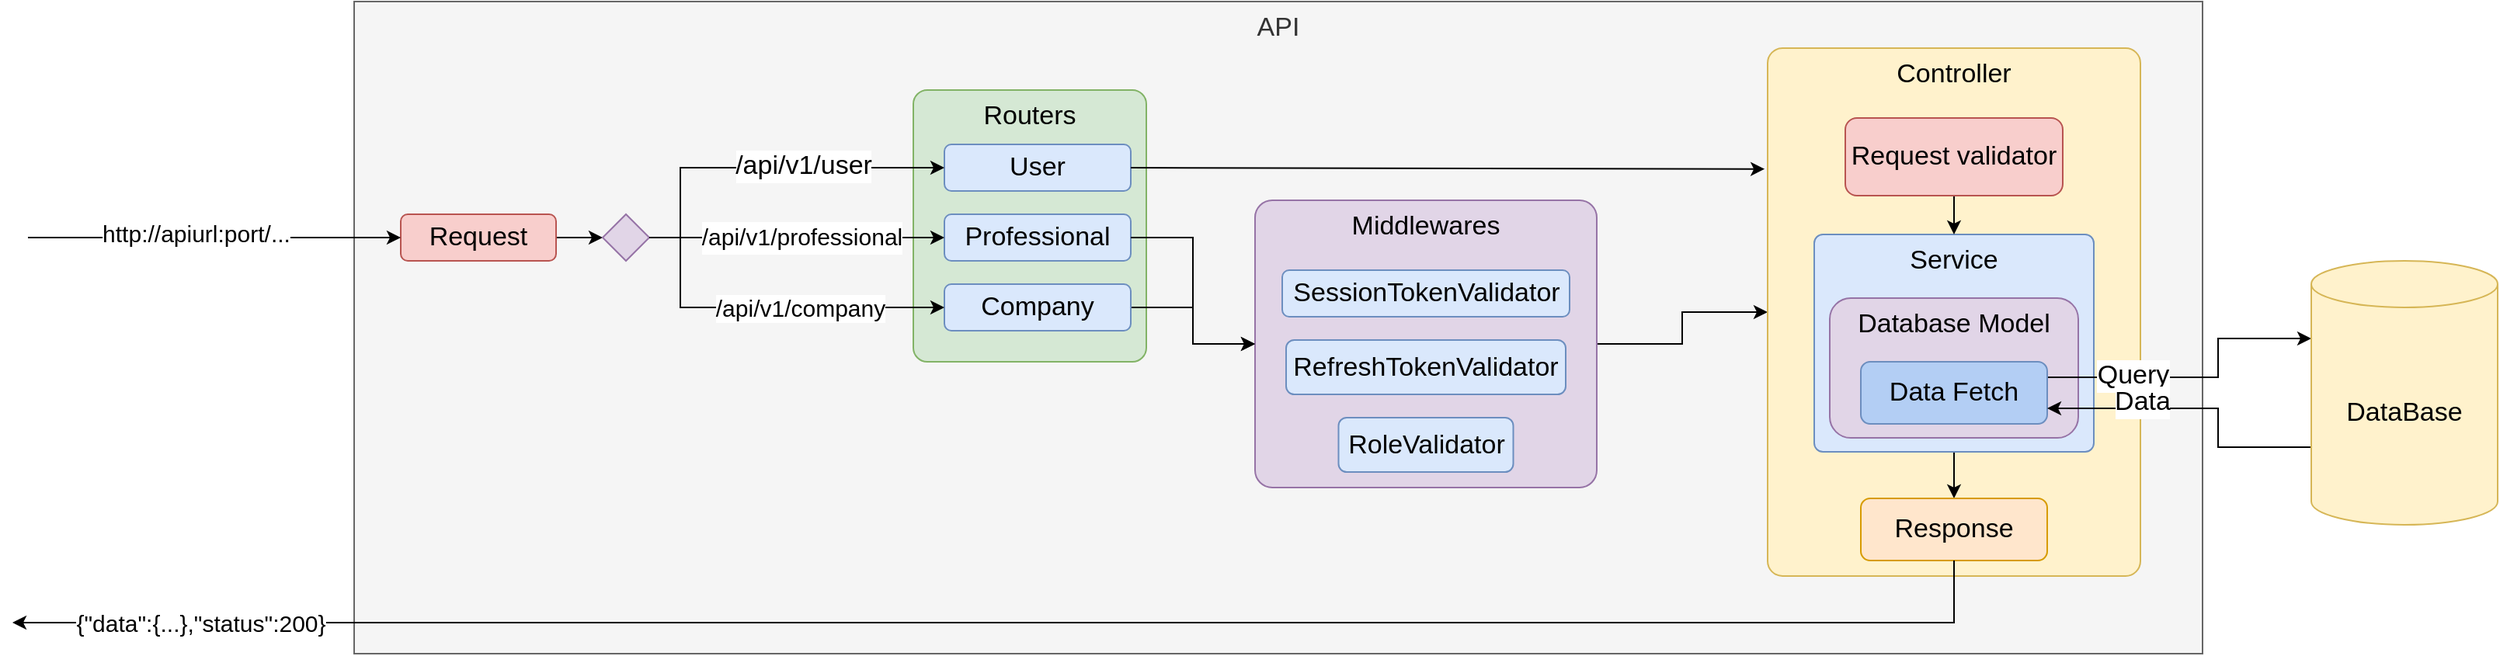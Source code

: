 <mxfile version="21.1.1" type="github">
  <diagram name="Página-1" id="Z5eOo7kfEicGYJq98-QA">
    <mxGraphModel dx="2514" dy="912" grid="1" gridSize="10" guides="1" tooltips="1" connect="1" arrows="1" fold="1" page="1" pageScale="1" pageWidth="827" pageHeight="1169" math="0" shadow="0">
      <root>
        <mxCell id="0" />
        <mxCell id="1" parent="0" />
        <mxCell id="Fhv3M6BjFYFYZc-pMVqY-2" value="API" style="rounded=0;whiteSpace=wrap;html=1;verticalAlign=top;align=center;fontSize=17;fillColor=#f5f5f5;fontColor=#333333;strokeColor=#666666;" parent="1" vertex="1">
          <mxGeometry x="90" y="90" width="1190" height="420" as="geometry" />
        </mxCell>
        <mxCell id="Fhv3M6BjFYFYZc-pMVqY-28" style="edgeStyle=orthogonalEdgeStyle;rounded=0;orthogonalLoop=1;jettySize=auto;html=1;exitX=1;exitY=0.5;exitDx=0;exitDy=0;entryX=0;entryY=0.5;entryDx=0;entryDy=0;fontSize=17;" parent="1" source="Fhv3M6BjFYFYZc-pMVqY-3" target="Fhv3M6BjFYFYZc-pMVqY-4" edge="1">
          <mxGeometry relative="1" as="geometry" />
        </mxCell>
        <mxCell id="Fhv3M6BjFYFYZc-pMVqY-3" value="Request" style="rounded=1;whiteSpace=wrap;html=1;fontSize=17;fillColor=#f8cecc;strokeColor=#b85450;" parent="1" vertex="1">
          <mxGeometry x="120" y="227" width="100" height="30" as="geometry" />
        </mxCell>
        <mxCell id="Fhv3M6BjFYFYZc-pMVqY-4" value="" style="rhombus;whiteSpace=wrap;html=1;fontSize=17;fillColor=#e1d5e7;strokeColor=#9673a6;" parent="1" vertex="1">
          <mxGeometry x="250" y="227" width="30" height="30" as="geometry" />
        </mxCell>
        <mxCell id="Fhv3M6BjFYFYZc-pMVqY-5" value="Routers" style="rounded=1;whiteSpace=wrap;html=1;fontSize=17;verticalAlign=top;arcSize=6;fillColor=#d5e8d4;strokeColor=#82b366;" parent="1" vertex="1">
          <mxGeometry x="450" y="147" width="150" height="175" as="geometry" />
        </mxCell>
        <mxCell id="Fhv3M6BjFYFYZc-pMVqY-41" style="edgeStyle=orthogonalEdgeStyle;rounded=0;orthogonalLoop=1;jettySize=auto;html=1;exitX=1;exitY=0.5;exitDx=0;exitDy=0;entryX=0;entryY=0.5;entryDx=0;entryDy=0;fontSize=15;" parent="1" source="Fhv3M6BjFYFYZc-pMVqY-6" target="Fhv3M6BjFYFYZc-pMVqY-7" edge="1">
          <mxGeometry relative="1" as="geometry" />
        </mxCell>
        <mxCell id="Fhv3M6BjFYFYZc-pMVqY-6" value="Middlewares" style="rounded=1;whiteSpace=wrap;html=1;fontSize=17;verticalAlign=top;arcSize=6;fillColor=#e1d5e7;strokeColor=#9673a6;" parent="1" vertex="1">
          <mxGeometry x="670" y="218" width="220" height="185" as="geometry" />
        </mxCell>
        <mxCell id="Fhv3M6BjFYFYZc-pMVqY-7" value="Controller" style="rounded=1;whiteSpace=wrap;html=1;fontSize=17;verticalAlign=top;arcSize=4;fillColor=#fff2cc;strokeColor=#d6b656;" parent="1" vertex="1">
          <mxGeometry x="1000" y="120" width="240" height="340" as="geometry" />
        </mxCell>
        <mxCell id="Fhv3M6BjFYFYZc-pMVqY-8" value="User" style="rounded=1;whiteSpace=wrap;html=1;fontSize=17;fillColor=#dae8fc;strokeColor=#6c8ebf;" parent="1" vertex="1">
          <mxGeometry x="470" y="182" width="120" height="30" as="geometry" />
        </mxCell>
        <mxCell id="Fhv3M6BjFYFYZc-pMVqY-9" value="Professional" style="rounded=1;whiteSpace=wrap;html=1;fontSize=17;fillColor=#dae8fc;strokeColor=#6c8ebf;" parent="1" vertex="1">
          <mxGeometry x="470" y="227" width="120" height="30" as="geometry" />
        </mxCell>
        <mxCell id="DY2DUg_cz_3FaXpyQ92C-3" style="edgeStyle=orthogonalEdgeStyle;rounded=0;orthogonalLoop=1;jettySize=auto;html=1;exitX=1;exitY=0.5;exitDx=0;exitDy=0;entryX=0;entryY=0.5;entryDx=0;entryDy=0;" edge="1" parent="1" source="Fhv3M6BjFYFYZc-pMVqY-10" target="Fhv3M6BjFYFYZc-pMVqY-6">
          <mxGeometry relative="1" as="geometry" />
        </mxCell>
        <mxCell id="Fhv3M6BjFYFYZc-pMVqY-10" value="Company" style="rounded=1;whiteSpace=wrap;html=1;fontSize=17;fillColor=#dae8fc;strokeColor=#6c8ebf;" parent="1" vertex="1">
          <mxGeometry x="470" y="272" width="120" height="30" as="geometry" />
        </mxCell>
        <mxCell id="Fhv3M6BjFYFYZc-pMVqY-11" value="SessionTokenValidator" style="rounded=1;whiteSpace=wrap;html=1;fontSize=17;fillColor=#dae8fc;strokeColor=#6c8ebf;" parent="1" vertex="1">
          <mxGeometry x="687.5" y="263" width="185" height="30" as="geometry" />
        </mxCell>
        <mxCell id="Fhv3M6BjFYFYZc-pMVqY-12" value="RefreshTokenValidator" style="rounded=1;whiteSpace=wrap;html=1;fontSize=17;fillColor=#dae8fc;strokeColor=#6c8ebf;" parent="1" vertex="1">
          <mxGeometry x="690" y="308" width="180" height="35" as="geometry" />
        </mxCell>
        <mxCell id="Fhv3M6BjFYFYZc-pMVqY-13" value="RoleValidator" style="rounded=1;whiteSpace=wrap;html=1;fontSize=17;fillColor=#dae8fc;strokeColor=#6c8ebf;" parent="1" vertex="1">
          <mxGeometry x="723.75" y="358" width="112.5" height="35" as="geometry" />
        </mxCell>
        <mxCell id="Fhv3M6BjFYFYZc-pMVqY-18" style="edgeStyle=orthogonalEdgeStyle;rounded=0;orthogonalLoop=1;jettySize=auto;html=1;exitX=0.5;exitY=1;exitDx=0;exitDy=0;fontSize=17;" parent="1" source="Fhv3M6BjFYFYZc-pMVqY-14" target="Fhv3M6BjFYFYZc-pMVqY-17" edge="1">
          <mxGeometry relative="1" as="geometry" />
        </mxCell>
        <mxCell id="Fhv3M6BjFYFYZc-pMVqY-14" value="Service" style="rounded=1;whiteSpace=wrap;html=1;fontSize=17;verticalAlign=top;arcSize=4;fillColor=#dae8fc;strokeColor=#6c8ebf;" parent="1" vertex="1">
          <mxGeometry x="1030" y="240" width="180" height="140" as="geometry" />
        </mxCell>
        <mxCell id="DY2DUg_cz_3FaXpyQ92C-1" style="edgeStyle=orthogonalEdgeStyle;rounded=0;orthogonalLoop=1;jettySize=auto;html=1;exitX=0.5;exitY=1;exitDx=0;exitDy=0;" edge="1" parent="1" source="Fhv3M6BjFYFYZc-pMVqY-15" target="Fhv3M6BjFYFYZc-pMVqY-14">
          <mxGeometry relative="1" as="geometry" />
        </mxCell>
        <mxCell id="Fhv3M6BjFYFYZc-pMVqY-15" value="Request validator" style="rounded=1;whiteSpace=wrap;html=1;fontSize=17;fillColor=#f8cecc;strokeColor=#b85450;" parent="1" vertex="1">
          <mxGeometry x="1050" y="165" width="140" height="50" as="geometry" />
        </mxCell>
        <mxCell id="Fhv3M6BjFYFYZc-pMVqY-17" value="Response" style="rounded=1;whiteSpace=wrap;html=1;fontSize=17;fillColor=#ffe6cc;strokeColor=#d79b00;" parent="1" vertex="1">
          <mxGeometry x="1060" y="410" width="120" height="40" as="geometry" />
        </mxCell>
        <mxCell id="Fhv3M6BjFYFYZc-pMVqY-29" style="edgeStyle=orthogonalEdgeStyle;rounded=0;orthogonalLoop=1;jettySize=auto;html=1;exitX=1;exitY=0.5;exitDx=0;exitDy=0;entryX=0;entryY=0.5;entryDx=0;entryDy=0;fontSize=17;" parent="1" source="Fhv3M6BjFYFYZc-pMVqY-4" target="Fhv3M6BjFYFYZc-pMVqY-8" edge="1">
          <mxGeometry relative="1" as="geometry">
            <Array as="points">
              <mxPoint x="300" y="242" />
              <mxPoint x="300" y="197" />
            </Array>
          </mxGeometry>
        </mxCell>
        <mxCell id="Fhv3M6BjFYFYZc-pMVqY-35" value="/api/v1/user" style="edgeLabel;html=1;align=center;verticalAlign=middle;resizable=0;points=[];fontSize=17;" parent="Fhv3M6BjFYFYZc-pMVqY-29" vertex="1" connectable="0">
          <mxGeometry x="0.222" y="1" relative="1" as="geometry">
            <mxPoint as="offset" />
          </mxGeometry>
        </mxCell>
        <mxCell id="Fhv3M6BjFYFYZc-pMVqY-30" style="edgeStyle=orthogonalEdgeStyle;rounded=0;orthogonalLoop=1;jettySize=auto;html=1;exitX=1;exitY=0.5;exitDx=0;exitDy=0;entryX=0;entryY=0.5;entryDx=0;entryDy=0;fontSize=17;" parent="1" source="Fhv3M6BjFYFYZc-pMVqY-4" target="Fhv3M6BjFYFYZc-pMVqY-9" edge="1">
          <mxGeometry relative="1" as="geometry" />
        </mxCell>
        <mxCell id="Fhv3M6BjFYFYZc-pMVqY-36" value="&lt;font style=&quot;font-size: 15px;&quot;&gt;/api/v1/professional&lt;/font&gt;" style="edgeLabel;html=1;align=center;verticalAlign=middle;resizable=0;points=[];fontSize=17;" parent="Fhv3M6BjFYFYZc-pMVqY-30" vertex="1" connectable="0">
          <mxGeometry x="0.363" y="3" relative="1" as="geometry">
            <mxPoint x="-32" y="3" as="offset" />
          </mxGeometry>
        </mxCell>
        <mxCell id="Fhv3M6BjFYFYZc-pMVqY-31" style="edgeStyle=orthogonalEdgeStyle;rounded=0;orthogonalLoop=1;jettySize=auto;html=1;exitX=1;exitY=0.5;exitDx=0;exitDy=0;entryX=0;entryY=0.5;entryDx=0;entryDy=0;fontSize=17;" parent="1" source="Fhv3M6BjFYFYZc-pMVqY-4" target="Fhv3M6BjFYFYZc-pMVqY-10" edge="1">
          <mxGeometry relative="1" as="geometry">
            <Array as="points">
              <mxPoint x="300" y="242" />
              <mxPoint x="300" y="287" />
            </Array>
          </mxGeometry>
        </mxCell>
        <mxCell id="Fhv3M6BjFYFYZc-pMVqY-37" value="/api/v1/company" style="edgeLabel;html=1;align=center;verticalAlign=middle;resizable=0;points=[];fontSize=15;" parent="Fhv3M6BjFYFYZc-pMVqY-31" vertex="1" connectable="0">
          <mxGeometry x="0.207" y="-2" relative="1" as="geometry">
            <mxPoint y="-2" as="offset" />
          </mxGeometry>
        </mxCell>
        <mxCell id="Fhv3M6BjFYFYZc-pMVqY-34" value="" style="endArrow=classic;html=1;rounded=0;fontSize=17;exitX=0.5;exitY=1;exitDx=0;exitDy=0;" parent="1" source="Fhv3M6BjFYFYZc-pMVqY-17" edge="1">
          <mxGeometry width="50" height="50" relative="1" as="geometry">
            <mxPoint x="740" y="470" as="sourcePoint" />
            <mxPoint x="-130" y="490" as="targetPoint" />
            <Array as="points">
              <mxPoint x="1120" y="490" />
              <mxPoint x="500" y="490" />
            </Array>
          </mxGeometry>
        </mxCell>
        <mxCell id="Fhv3M6BjFYFYZc-pMVqY-40" value="{&quot;data&quot;:{...},&quot;status&quot;:200}" style="edgeLabel;html=1;align=center;verticalAlign=middle;resizable=0;points=[];fontSize=15;" parent="Fhv3M6BjFYFYZc-pMVqY-34" vertex="1" connectable="0">
          <mxGeometry x="0.849" y="1" relative="1" as="geometry">
            <mxPoint x="23" y="-1" as="offset" />
          </mxGeometry>
        </mxCell>
        <mxCell id="Fhv3M6BjFYFYZc-pMVqY-38" value="" style="endArrow=classic;html=1;rounded=0;fontSize=15;entryX=0;entryY=0.5;entryDx=0;entryDy=0;" parent="1" target="Fhv3M6BjFYFYZc-pMVqY-3" edge="1">
          <mxGeometry width="50" height="50" relative="1" as="geometry">
            <mxPoint x="-120" y="242" as="sourcePoint" />
            <mxPoint x="-30" y="212" as="targetPoint" />
          </mxGeometry>
        </mxCell>
        <mxCell id="Fhv3M6BjFYFYZc-pMVqY-39" value="http://apiurl:port/..." style="edgeLabel;html=1;align=center;verticalAlign=middle;resizable=0;points=[];fontSize=15;" parent="Fhv3M6BjFYFYZc-pMVqY-38" vertex="1" connectable="0">
          <mxGeometry x="-0.098" y="3" relative="1" as="geometry">
            <mxPoint as="offset" />
          </mxGeometry>
        </mxCell>
        <mxCell id="DY2DUg_cz_3FaXpyQ92C-2" value="Database Model" style="rounded=1;whiteSpace=wrap;html=1;fillColor=#e1d5e7;strokeColor=#9673a6;fontSize=17;verticalAlign=top;" vertex="1" parent="1">
          <mxGeometry x="1040" y="281" width="160" height="90" as="geometry" />
        </mxCell>
        <mxCell id="Fhv3M6BjFYFYZc-pMVqY-25" style="edgeStyle=orthogonalEdgeStyle;rounded=0;orthogonalLoop=1;jettySize=auto;html=1;exitX=1;exitY=0.25;exitDx=0;exitDy=0;entryX=0;entryY=0;entryDx=0;entryDy=50;entryPerimeter=0;fontSize=17;" parent="1" source="Fhv3M6BjFYFYZc-pMVqY-16" target="Fhv3M6BjFYFYZc-pMVqY-19" edge="1">
          <mxGeometry relative="1" as="geometry">
            <Array as="points">
              <mxPoint x="1290" y="332" />
              <mxPoint x="1290" y="307" />
            </Array>
          </mxGeometry>
        </mxCell>
        <mxCell id="Fhv3M6BjFYFYZc-pMVqY-26" value="Query" style="edgeLabel;html=1;align=center;verticalAlign=middle;resizable=0;points=[];fontSize=17;" parent="Fhv3M6BjFYFYZc-pMVqY-25" vertex="1" connectable="0">
          <mxGeometry x="0.352" y="1" relative="1" as="geometry">
            <mxPoint x="-54" y="21" as="offset" />
          </mxGeometry>
        </mxCell>
        <mxCell id="Fhv3M6BjFYFYZc-pMVqY-16" value="Data Fetch" style="rounded=1;whiteSpace=wrap;html=1;fontSize=17;fillColor=#b3cef4;strokeColor=#6c8ebf;" parent="1" vertex="1">
          <mxGeometry x="1060" y="322" width="120" height="40" as="geometry" />
        </mxCell>
        <mxCell id="Fhv3M6BjFYFYZc-pMVqY-22" style="edgeStyle=orthogonalEdgeStyle;rounded=0;orthogonalLoop=1;jettySize=auto;html=1;exitX=0;exitY=0;exitDx=0;exitDy=120;exitPerimeter=0;entryX=1;entryY=0.75;entryDx=0;entryDy=0;fontSize=17;" parent="1" source="Fhv3M6BjFYFYZc-pMVqY-19" target="Fhv3M6BjFYFYZc-pMVqY-16" edge="1">
          <mxGeometry relative="1" as="geometry">
            <Array as="points">
              <mxPoint x="1290" y="377" />
              <mxPoint x="1290" y="352" />
            </Array>
          </mxGeometry>
        </mxCell>
        <mxCell id="Fhv3M6BjFYFYZc-pMVqY-24" value="Data" style="edgeLabel;html=1;align=center;verticalAlign=middle;resizable=0;points=[];fontSize=17;" parent="Fhv3M6BjFYFYZc-pMVqY-22" vertex="1" connectable="0">
          <mxGeometry x="-0.323" y="-2" relative="1" as="geometry">
            <mxPoint x="-51" y="-23" as="offset" />
          </mxGeometry>
        </mxCell>
        <mxCell id="Fhv3M6BjFYFYZc-pMVqY-19" value="DataBase" style="shape=cylinder3;whiteSpace=wrap;html=1;boundedLbl=1;backgroundOutline=1;size=15;fontSize=17;fillColor=#fff2cc;strokeColor=#d6b656;" parent="1" vertex="1">
          <mxGeometry x="1350" y="257" width="120" height="170" as="geometry" />
        </mxCell>
        <mxCell id="Fhv3M6BjFYFYZc-pMVqY-32" style="edgeStyle=orthogonalEdgeStyle;rounded=0;orthogonalLoop=1;jettySize=auto;html=1;exitX=1;exitY=0.5;exitDx=0;exitDy=0;entryX=0;entryY=0.5;entryDx=0;entryDy=0;fontSize=17;" parent="1" source="Fhv3M6BjFYFYZc-pMVqY-9" target="Fhv3M6BjFYFYZc-pMVqY-6" edge="1">
          <mxGeometry relative="1" as="geometry" />
        </mxCell>
        <mxCell id="DY2DUg_cz_3FaXpyQ92C-4" style="edgeStyle=orthogonalEdgeStyle;rounded=0;orthogonalLoop=1;jettySize=auto;html=1;exitX=1;exitY=0.5;exitDx=0;exitDy=0;entryX=-0.008;entryY=0.229;entryDx=0;entryDy=0;entryPerimeter=0;" edge="1" parent="1" source="Fhv3M6BjFYFYZc-pMVqY-8" target="Fhv3M6BjFYFYZc-pMVqY-7">
          <mxGeometry relative="1" as="geometry">
            <Array as="points">
              <mxPoint x="590" y="198" />
            </Array>
          </mxGeometry>
        </mxCell>
      </root>
    </mxGraphModel>
  </diagram>
</mxfile>
